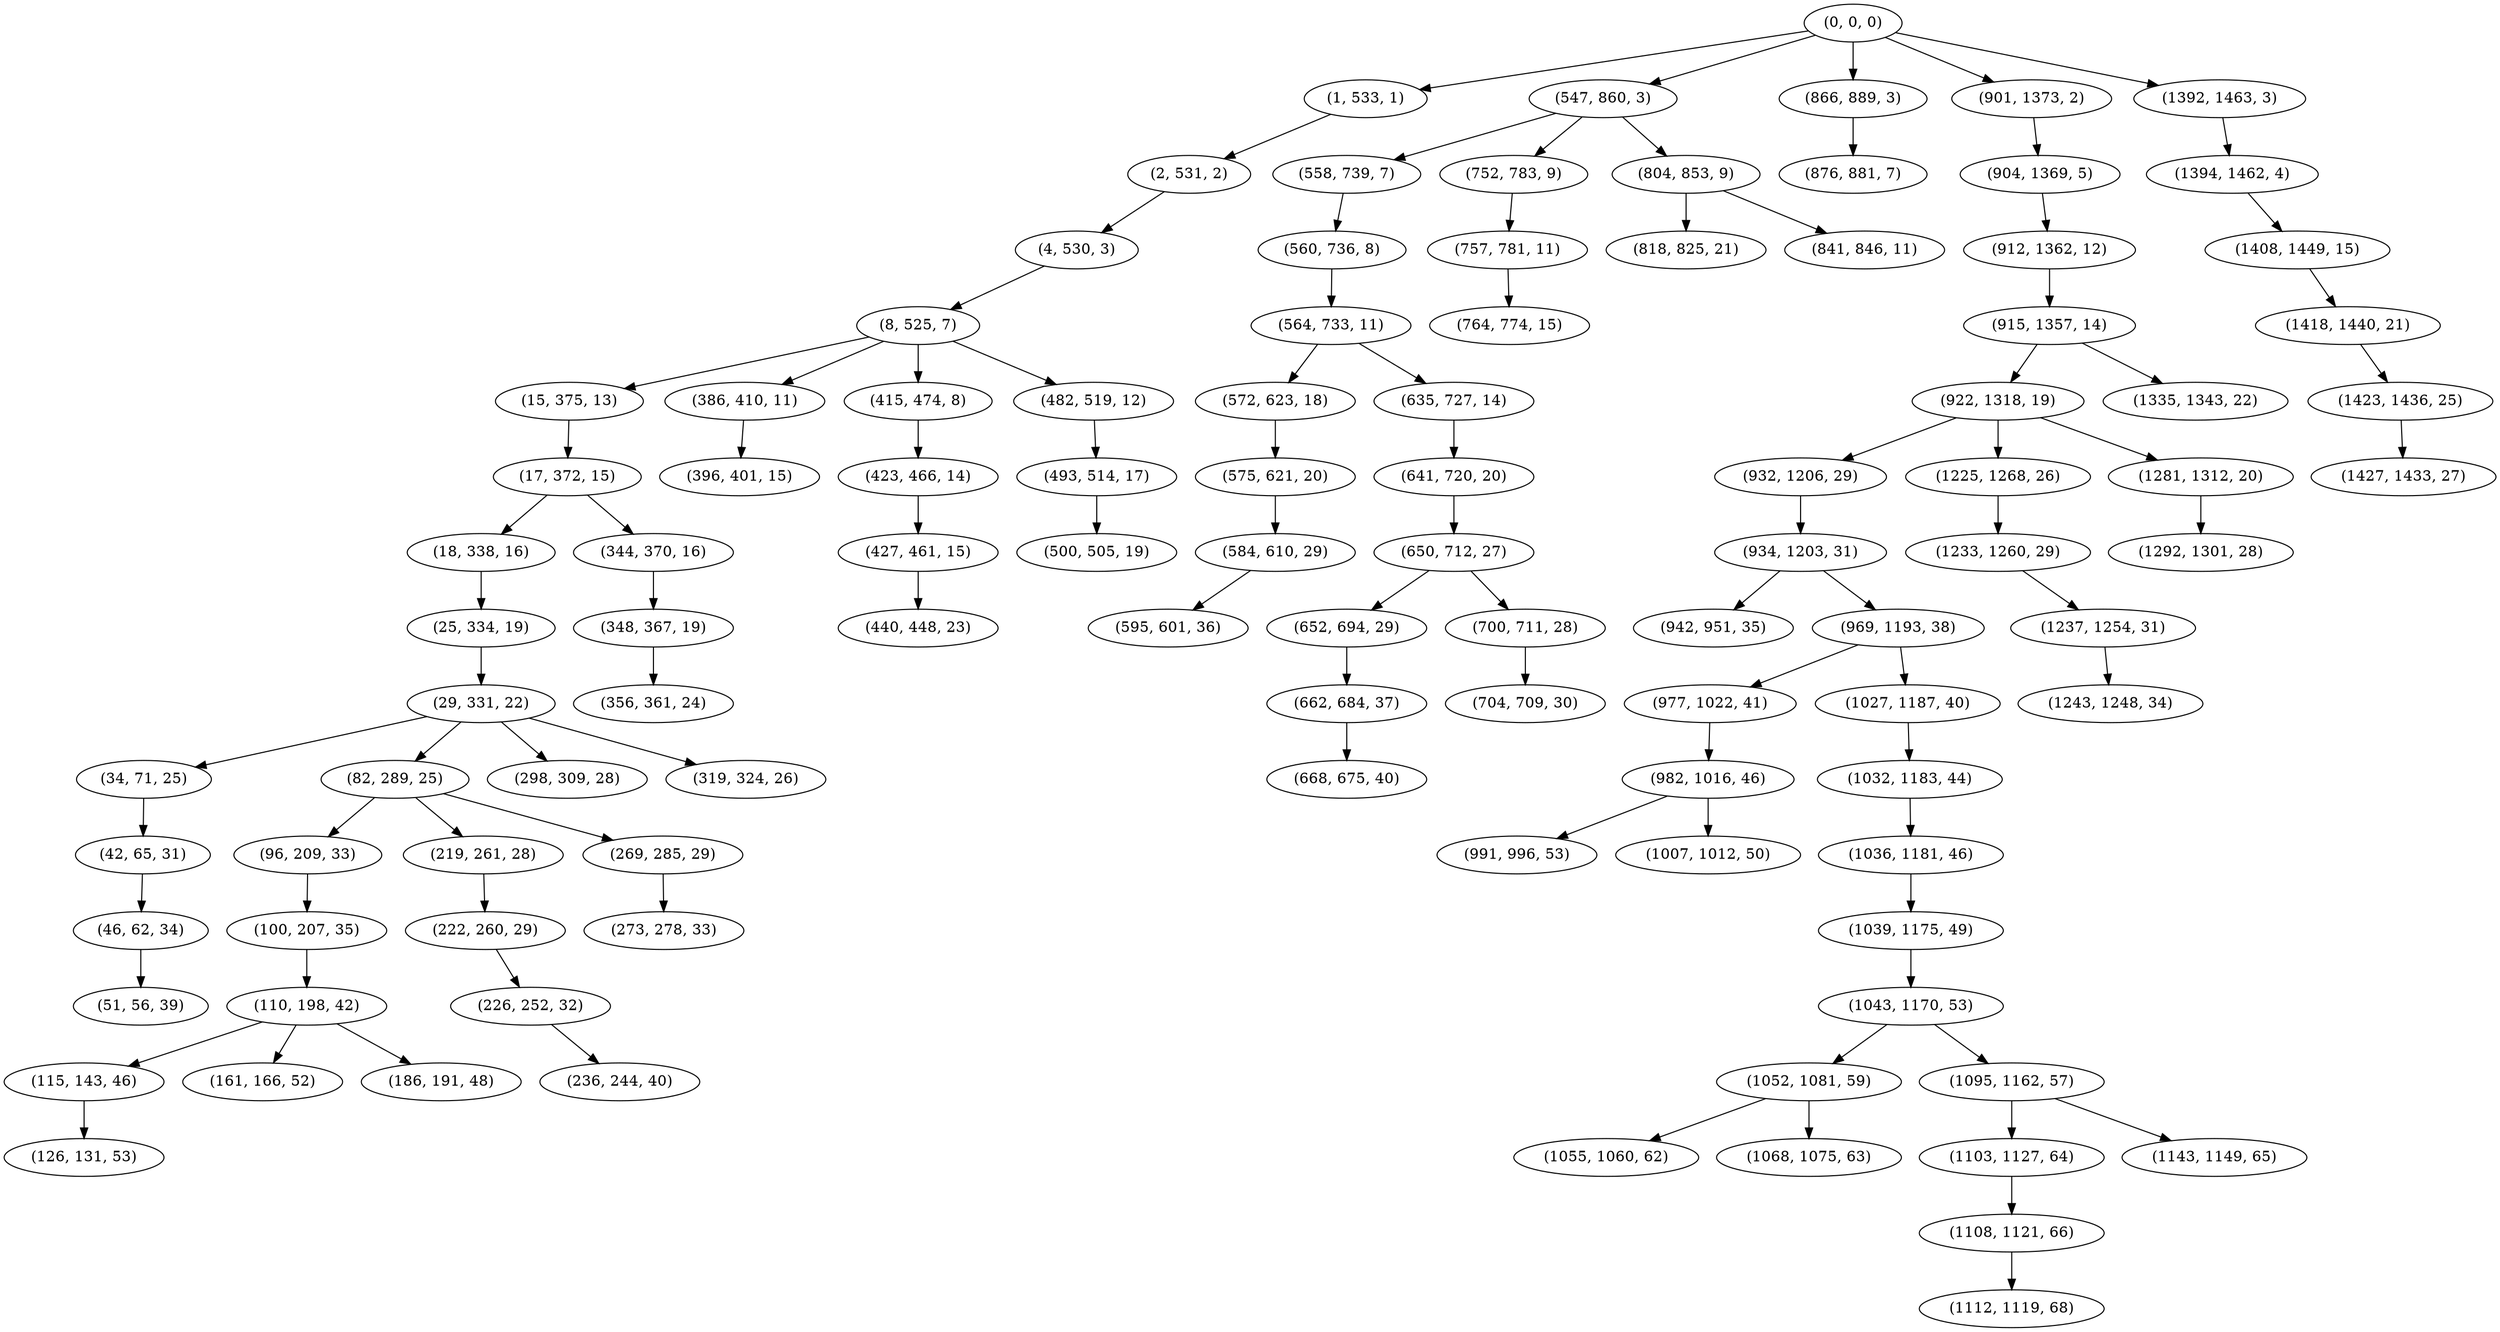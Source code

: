 digraph tree {
    "(0, 0, 0)";
    "(1, 533, 1)";
    "(2, 531, 2)";
    "(4, 530, 3)";
    "(8, 525, 7)";
    "(15, 375, 13)";
    "(17, 372, 15)";
    "(18, 338, 16)";
    "(25, 334, 19)";
    "(29, 331, 22)";
    "(34, 71, 25)";
    "(42, 65, 31)";
    "(46, 62, 34)";
    "(51, 56, 39)";
    "(82, 289, 25)";
    "(96, 209, 33)";
    "(100, 207, 35)";
    "(110, 198, 42)";
    "(115, 143, 46)";
    "(126, 131, 53)";
    "(161, 166, 52)";
    "(186, 191, 48)";
    "(219, 261, 28)";
    "(222, 260, 29)";
    "(226, 252, 32)";
    "(236, 244, 40)";
    "(269, 285, 29)";
    "(273, 278, 33)";
    "(298, 309, 28)";
    "(319, 324, 26)";
    "(344, 370, 16)";
    "(348, 367, 19)";
    "(356, 361, 24)";
    "(386, 410, 11)";
    "(396, 401, 15)";
    "(415, 474, 8)";
    "(423, 466, 14)";
    "(427, 461, 15)";
    "(440, 448, 23)";
    "(482, 519, 12)";
    "(493, 514, 17)";
    "(500, 505, 19)";
    "(547, 860, 3)";
    "(558, 739, 7)";
    "(560, 736, 8)";
    "(564, 733, 11)";
    "(572, 623, 18)";
    "(575, 621, 20)";
    "(584, 610, 29)";
    "(595, 601, 36)";
    "(635, 727, 14)";
    "(641, 720, 20)";
    "(650, 712, 27)";
    "(652, 694, 29)";
    "(662, 684, 37)";
    "(668, 675, 40)";
    "(700, 711, 28)";
    "(704, 709, 30)";
    "(752, 783, 9)";
    "(757, 781, 11)";
    "(764, 774, 15)";
    "(804, 853, 9)";
    "(818, 825, 21)";
    "(841, 846, 11)";
    "(866, 889, 3)";
    "(876, 881, 7)";
    "(901, 1373, 2)";
    "(904, 1369, 5)";
    "(912, 1362, 12)";
    "(915, 1357, 14)";
    "(922, 1318, 19)";
    "(932, 1206, 29)";
    "(934, 1203, 31)";
    "(942, 951, 35)";
    "(969, 1193, 38)";
    "(977, 1022, 41)";
    "(982, 1016, 46)";
    "(991, 996, 53)";
    "(1007, 1012, 50)";
    "(1027, 1187, 40)";
    "(1032, 1183, 44)";
    "(1036, 1181, 46)";
    "(1039, 1175, 49)";
    "(1043, 1170, 53)";
    "(1052, 1081, 59)";
    "(1055, 1060, 62)";
    "(1068, 1075, 63)";
    "(1095, 1162, 57)";
    "(1103, 1127, 64)";
    "(1108, 1121, 66)";
    "(1112, 1119, 68)";
    "(1143, 1149, 65)";
    "(1225, 1268, 26)";
    "(1233, 1260, 29)";
    "(1237, 1254, 31)";
    "(1243, 1248, 34)";
    "(1281, 1312, 20)";
    "(1292, 1301, 28)";
    "(1335, 1343, 22)";
    "(1392, 1463, 3)";
    "(1394, 1462, 4)";
    "(1408, 1449, 15)";
    "(1418, 1440, 21)";
    "(1423, 1436, 25)";
    "(1427, 1433, 27)";
    "(0, 0, 0)" -> "(1, 533, 1)";
    "(0, 0, 0)" -> "(547, 860, 3)";
    "(0, 0, 0)" -> "(866, 889, 3)";
    "(0, 0, 0)" -> "(901, 1373, 2)";
    "(0, 0, 0)" -> "(1392, 1463, 3)";
    "(1, 533, 1)" -> "(2, 531, 2)";
    "(2, 531, 2)" -> "(4, 530, 3)";
    "(4, 530, 3)" -> "(8, 525, 7)";
    "(8, 525, 7)" -> "(15, 375, 13)";
    "(8, 525, 7)" -> "(386, 410, 11)";
    "(8, 525, 7)" -> "(415, 474, 8)";
    "(8, 525, 7)" -> "(482, 519, 12)";
    "(15, 375, 13)" -> "(17, 372, 15)";
    "(17, 372, 15)" -> "(18, 338, 16)";
    "(17, 372, 15)" -> "(344, 370, 16)";
    "(18, 338, 16)" -> "(25, 334, 19)";
    "(25, 334, 19)" -> "(29, 331, 22)";
    "(29, 331, 22)" -> "(34, 71, 25)";
    "(29, 331, 22)" -> "(82, 289, 25)";
    "(29, 331, 22)" -> "(298, 309, 28)";
    "(29, 331, 22)" -> "(319, 324, 26)";
    "(34, 71, 25)" -> "(42, 65, 31)";
    "(42, 65, 31)" -> "(46, 62, 34)";
    "(46, 62, 34)" -> "(51, 56, 39)";
    "(82, 289, 25)" -> "(96, 209, 33)";
    "(82, 289, 25)" -> "(219, 261, 28)";
    "(82, 289, 25)" -> "(269, 285, 29)";
    "(96, 209, 33)" -> "(100, 207, 35)";
    "(100, 207, 35)" -> "(110, 198, 42)";
    "(110, 198, 42)" -> "(115, 143, 46)";
    "(110, 198, 42)" -> "(161, 166, 52)";
    "(110, 198, 42)" -> "(186, 191, 48)";
    "(115, 143, 46)" -> "(126, 131, 53)";
    "(219, 261, 28)" -> "(222, 260, 29)";
    "(222, 260, 29)" -> "(226, 252, 32)";
    "(226, 252, 32)" -> "(236, 244, 40)";
    "(269, 285, 29)" -> "(273, 278, 33)";
    "(344, 370, 16)" -> "(348, 367, 19)";
    "(348, 367, 19)" -> "(356, 361, 24)";
    "(386, 410, 11)" -> "(396, 401, 15)";
    "(415, 474, 8)" -> "(423, 466, 14)";
    "(423, 466, 14)" -> "(427, 461, 15)";
    "(427, 461, 15)" -> "(440, 448, 23)";
    "(482, 519, 12)" -> "(493, 514, 17)";
    "(493, 514, 17)" -> "(500, 505, 19)";
    "(547, 860, 3)" -> "(558, 739, 7)";
    "(547, 860, 3)" -> "(752, 783, 9)";
    "(547, 860, 3)" -> "(804, 853, 9)";
    "(558, 739, 7)" -> "(560, 736, 8)";
    "(560, 736, 8)" -> "(564, 733, 11)";
    "(564, 733, 11)" -> "(572, 623, 18)";
    "(564, 733, 11)" -> "(635, 727, 14)";
    "(572, 623, 18)" -> "(575, 621, 20)";
    "(575, 621, 20)" -> "(584, 610, 29)";
    "(584, 610, 29)" -> "(595, 601, 36)";
    "(635, 727, 14)" -> "(641, 720, 20)";
    "(641, 720, 20)" -> "(650, 712, 27)";
    "(650, 712, 27)" -> "(652, 694, 29)";
    "(650, 712, 27)" -> "(700, 711, 28)";
    "(652, 694, 29)" -> "(662, 684, 37)";
    "(662, 684, 37)" -> "(668, 675, 40)";
    "(700, 711, 28)" -> "(704, 709, 30)";
    "(752, 783, 9)" -> "(757, 781, 11)";
    "(757, 781, 11)" -> "(764, 774, 15)";
    "(804, 853, 9)" -> "(818, 825, 21)";
    "(804, 853, 9)" -> "(841, 846, 11)";
    "(866, 889, 3)" -> "(876, 881, 7)";
    "(901, 1373, 2)" -> "(904, 1369, 5)";
    "(904, 1369, 5)" -> "(912, 1362, 12)";
    "(912, 1362, 12)" -> "(915, 1357, 14)";
    "(915, 1357, 14)" -> "(922, 1318, 19)";
    "(915, 1357, 14)" -> "(1335, 1343, 22)";
    "(922, 1318, 19)" -> "(932, 1206, 29)";
    "(922, 1318, 19)" -> "(1225, 1268, 26)";
    "(922, 1318, 19)" -> "(1281, 1312, 20)";
    "(932, 1206, 29)" -> "(934, 1203, 31)";
    "(934, 1203, 31)" -> "(942, 951, 35)";
    "(934, 1203, 31)" -> "(969, 1193, 38)";
    "(969, 1193, 38)" -> "(977, 1022, 41)";
    "(969, 1193, 38)" -> "(1027, 1187, 40)";
    "(977, 1022, 41)" -> "(982, 1016, 46)";
    "(982, 1016, 46)" -> "(991, 996, 53)";
    "(982, 1016, 46)" -> "(1007, 1012, 50)";
    "(1027, 1187, 40)" -> "(1032, 1183, 44)";
    "(1032, 1183, 44)" -> "(1036, 1181, 46)";
    "(1036, 1181, 46)" -> "(1039, 1175, 49)";
    "(1039, 1175, 49)" -> "(1043, 1170, 53)";
    "(1043, 1170, 53)" -> "(1052, 1081, 59)";
    "(1043, 1170, 53)" -> "(1095, 1162, 57)";
    "(1052, 1081, 59)" -> "(1055, 1060, 62)";
    "(1052, 1081, 59)" -> "(1068, 1075, 63)";
    "(1095, 1162, 57)" -> "(1103, 1127, 64)";
    "(1095, 1162, 57)" -> "(1143, 1149, 65)";
    "(1103, 1127, 64)" -> "(1108, 1121, 66)";
    "(1108, 1121, 66)" -> "(1112, 1119, 68)";
    "(1225, 1268, 26)" -> "(1233, 1260, 29)";
    "(1233, 1260, 29)" -> "(1237, 1254, 31)";
    "(1237, 1254, 31)" -> "(1243, 1248, 34)";
    "(1281, 1312, 20)" -> "(1292, 1301, 28)";
    "(1392, 1463, 3)" -> "(1394, 1462, 4)";
    "(1394, 1462, 4)" -> "(1408, 1449, 15)";
    "(1408, 1449, 15)" -> "(1418, 1440, 21)";
    "(1418, 1440, 21)" -> "(1423, 1436, 25)";
    "(1423, 1436, 25)" -> "(1427, 1433, 27)";
}
